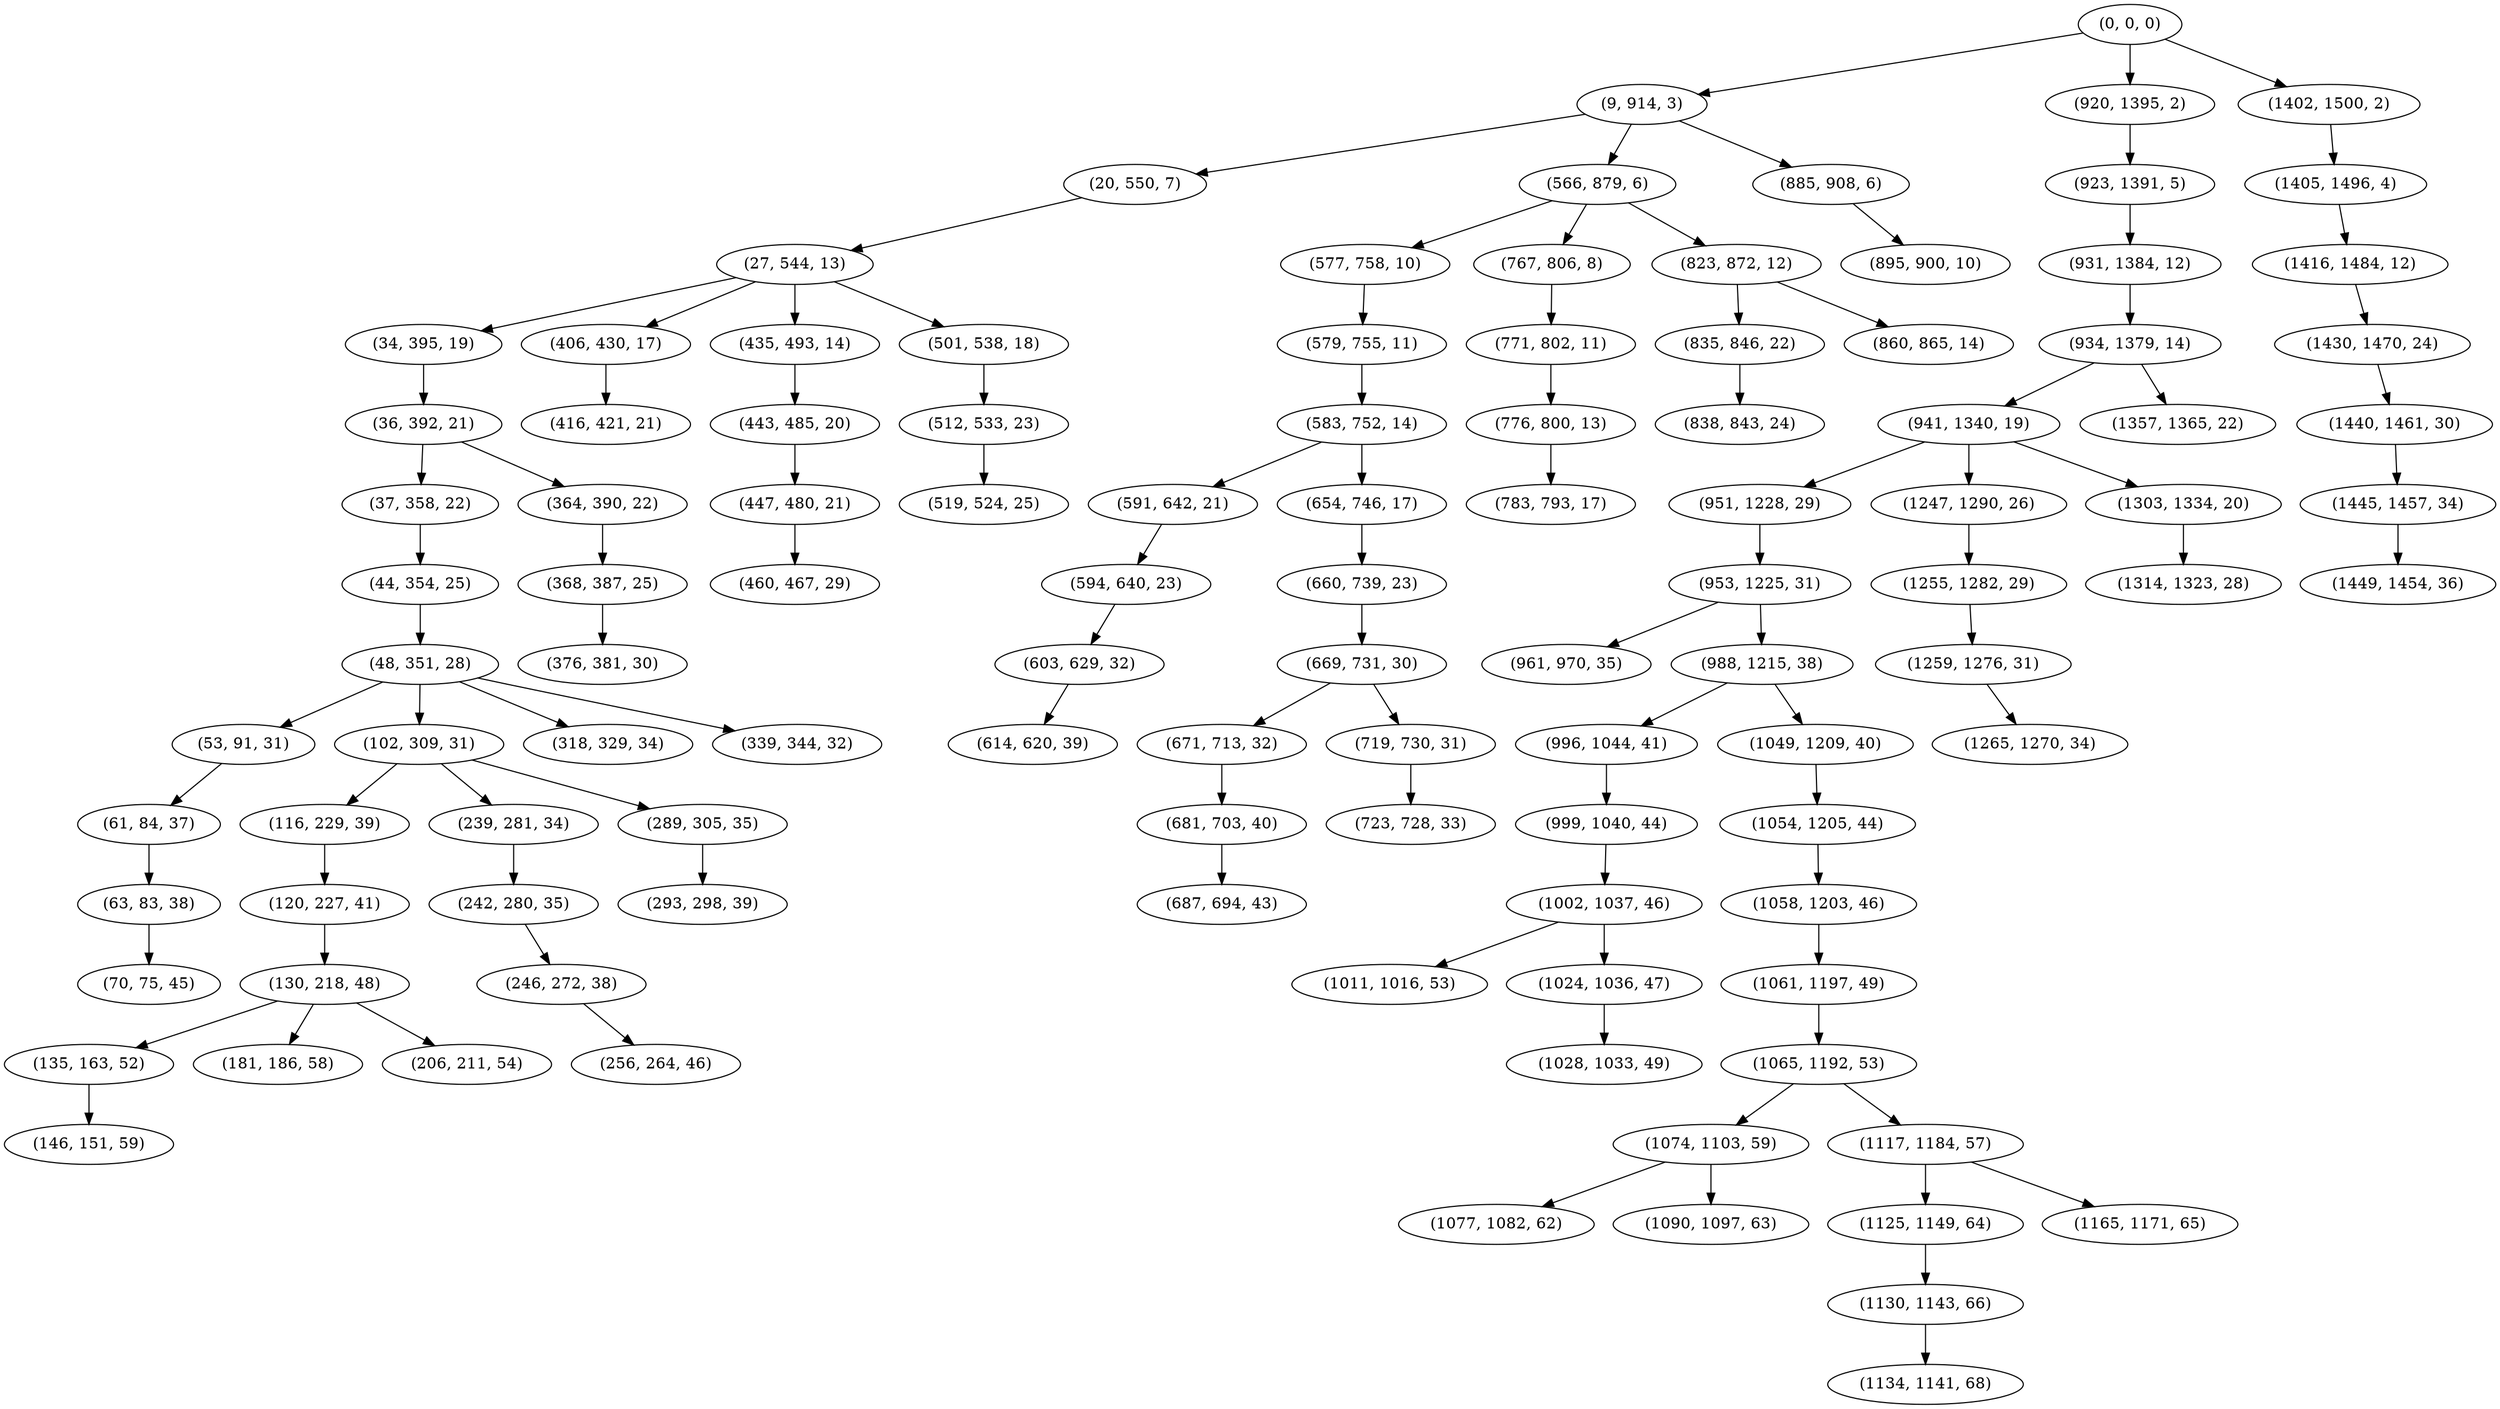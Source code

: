 digraph tree {
    "(0, 0, 0)";
    "(9, 914, 3)";
    "(20, 550, 7)";
    "(27, 544, 13)";
    "(34, 395, 19)";
    "(36, 392, 21)";
    "(37, 358, 22)";
    "(44, 354, 25)";
    "(48, 351, 28)";
    "(53, 91, 31)";
    "(61, 84, 37)";
    "(63, 83, 38)";
    "(70, 75, 45)";
    "(102, 309, 31)";
    "(116, 229, 39)";
    "(120, 227, 41)";
    "(130, 218, 48)";
    "(135, 163, 52)";
    "(146, 151, 59)";
    "(181, 186, 58)";
    "(206, 211, 54)";
    "(239, 281, 34)";
    "(242, 280, 35)";
    "(246, 272, 38)";
    "(256, 264, 46)";
    "(289, 305, 35)";
    "(293, 298, 39)";
    "(318, 329, 34)";
    "(339, 344, 32)";
    "(364, 390, 22)";
    "(368, 387, 25)";
    "(376, 381, 30)";
    "(406, 430, 17)";
    "(416, 421, 21)";
    "(435, 493, 14)";
    "(443, 485, 20)";
    "(447, 480, 21)";
    "(460, 467, 29)";
    "(501, 538, 18)";
    "(512, 533, 23)";
    "(519, 524, 25)";
    "(566, 879, 6)";
    "(577, 758, 10)";
    "(579, 755, 11)";
    "(583, 752, 14)";
    "(591, 642, 21)";
    "(594, 640, 23)";
    "(603, 629, 32)";
    "(614, 620, 39)";
    "(654, 746, 17)";
    "(660, 739, 23)";
    "(669, 731, 30)";
    "(671, 713, 32)";
    "(681, 703, 40)";
    "(687, 694, 43)";
    "(719, 730, 31)";
    "(723, 728, 33)";
    "(767, 806, 8)";
    "(771, 802, 11)";
    "(776, 800, 13)";
    "(783, 793, 17)";
    "(823, 872, 12)";
    "(835, 846, 22)";
    "(838, 843, 24)";
    "(860, 865, 14)";
    "(885, 908, 6)";
    "(895, 900, 10)";
    "(920, 1395, 2)";
    "(923, 1391, 5)";
    "(931, 1384, 12)";
    "(934, 1379, 14)";
    "(941, 1340, 19)";
    "(951, 1228, 29)";
    "(953, 1225, 31)";
    "(961, 970, 35)";
    "(988, 1215, 38)";
    "(996, 1044, 41)";
    "(999, 1040, 44)";
    "(1002, 1037, 46)";
    "(1011, 1016, 53)";
    "(1024, 1036, 47)";
    "(1028, 1033, 49)";
    "(1049, 1209, 40)";
    "(1054, 1205, 44)";
    "(1058, 1203, 46)";
    "(1061, 1197, 49)";
    "(1065, 1192, 53)";
    "(1074, 1103, 59)";
    "(1077, 1082, 62)";
    "(1090, 1097, 63)";
    "(1117, 1184, 57)";
    "(1125, 1149, 64)";
    "(1130, 1143, 66)";
    "(1134, 1141, 68)";
    "(1165, 1171, 65)";
    "(1247, 1290, 26)";
    "(1255, 1282, 29)";
    "(1259, 1276, 31)";
    "(1265, 1270, 34)";
    "(1303, 1334, 20)";
    "(1314, 1323, 28)";
    "(1357, 1365, 22)";
    "(1402, 1500, 2)";
    "(1405, 1496, 4)";
    "(1416, 1484, 12)";
    "(1430, 1470, 24)";
    "(1440, 1461, 30)";
    "(1445, 1457, 34)";
    "(1449, 1454, 36)";
    "(0, 0, 0)" -> "(9, 914, 3)";
    "(0, 0, 0)" -> "(920, 1395, 2)";
    "(0, 0, 0)" -> "(1402, 1500, 2)";
    "(9, 914, 3)" -> "(20, 550, 7)";
    "(9, 914, 3)" -> "(566, 879, 6)";
    "(9, 914, 3)" -> "(885, 908, 6)";
    "(20, 550, 7)" -> "(27, 544, 13)";
    "(27, 544, 13)" -> "(34, 395, 19)";
    "(27, 544, 13)" -> "(406, 430, 17)";
    "(27, 544, 13)" -> "(435, 493, 14)";
    "(27, 544, 13)" -> "(501, 538, 18)";
    "(34, 395, 19)" -> "(36, 392, 21)";
    "(36, 392, 21)" -> "(37, 358, 22)";
    "(36, 392, 21)" -> "(364, 390, 22)";
    "(37, 358, 22)" -> "(44, 354, 25)";
    "(44, 354, 25)" -> "(48, 351, 28)";
    "(48, 351, 28)" -> "(53, 91, 31)";
    "(48, 351, 28)" -> "(102, 309, 31)";
    "(48, 351, 28)" -> "(318, 329, 34)";
    "(48, 351, 28)" -> "(339, 344, 32)";
    "(53, 91, 31)" -> "(61, 84, 37)";
    "(61, 84, 37)" -> "(63, 83, 38)";
    "(63, 83, 38)" -> "(70, 75, 45)";
    "(102, 309, 31)" -> "(116, 229, 39)";
    "(102, 309, 31)" -> "(239, 281, 34)";
    "(102, 309, 31)" -> "(289, 305, 35)";
    "(116, 229, 39)" -> "(120, 227, 41)";
    "(120, 227, 41)" -> "(130, 218, 48)";
    "(130, 218, 48)" -> "(135, 163, 52)";
    "(130, 218, 48)" -> "(181, 186, 58)";
    "(130, 218, 48)" -> "(206, 211, 54)";
    "(135, 163, 52)" -> "(146, 151, 59)";
    "(239, 281, 34)" -> "(242, 280, 35)";
    "(242, 280, 35)" -> "(246, 272, 38)";
    "(246, 272, 38)" -> "(256, 264, 46)";
    "(289, 305, 35)" -> "(293, 298, 39)";
    "(364, 390, 22)" -> "(368, 387, 25)";
    "(368, 387, 25)" -> "(376, 381, 30)";
    "(406, 430, 17)" -> "(416, 421, 21)";
    "(435, 493, 14)" -> "(443, 485, 20)";
    "(443, 485, 20)" -> "(447, 480, 21)";
    "(447, 480, 21)" -> "(460, 467, 29)";
    "(501, 538, 18)" -> "(512, 533, 23)";
    "(512, 533, 23)" -> "(519, 524, 25)";
    "(566, 879, 6)" -> "(577, 758, 10)";
    "(566, 879, 6)" -> "(767, 806, 8)";
    "(566, 879, 6)" -> "(823, 872, 12)";
    "(577, 758, 10)" -> "(579, 755, 11)";
    "(579, 755, 11)" -> "(583, 752, 14)";
    "(583, 752, 14)" -> "(591, 642, 21)";
    "(583, 752, 14)" -> "(654, 746, 17)";
    "(591, 642, 21)" -> "(594, 640, 23)";
    "(594, 640, 23)" -> "(603, 629, 32)";
    "(603, 629, 32)" -> "(614, 620, 39)";
    "(654, 746, 17)" -> "(660, 739, 23)";
    "(660, 739, 23)" -> "(669, 731, 30)";
    "(669, 731, 30)" -> "(671, 713, 32)";
    "(669, 731, 30)" -> "(719, 730, 31)";
    "(671, 713, 32)" -> "(681, 703, 40)";
    "(681, 703, 40)" -> "(687, 694, 43)";
    "(719, 730, 31)" -> "(723, 728, 33)";
    "(767, 806, 8)" -> "(771, 802, 11)";
    "(771, 802, 11)" -> "(776, 800, 13)";
    "(776, 800, 13)" -> "(783, 793, 17)";
    "(823, 872, 12)" -> "(835, 846, 22)";
    "(823, 872, 12)" -> "(860, 865, 14)";
    "(835, 846, 22)" -> "(838, 843, 24)";
    "(885, 908, 6)" -> "(895, 900, 10)";
    "(920, 1395, 2)" -> "(923, 1391, 5)";
    "(923, 1391, 5)" -> "(931, 1384, 12)";
    "(931, 1384, 12)" -> "(934, 1379, 14)";
    "(934, 1379, 14)" -> "(941, 1340, 19)";
    "(934, 1379, 14)" -> "(1357, 1365, 22)";
    "(941, 1340, 19)" -> "(951, 1228, 29)";
    "(941, 1340, 19)" -> "(1247, 1290, 26)";
    "(941, 1340, 19)" -> "(1303, 1334, 20)";
    "(951, 1228, 29)" -> "(953, 1225, 31)";
    "(953, 1225, 31)" -> "(961, 970, 35)";
    "(953, 1225, 31)" -> "(988, 1215, 38)";
    "(988, 1215, 38)" -> "(996, 1044, 41)";
    "(988, 1215, 38)" -> "(1049, 1209, 40)";
    "(996, 1044, 41)" -> "(999, 1040, 44)";
    "(999, 1040, 44)" -> "(1002, 1037, 46)";
    "(1002, 1037, 46)" -> "(1011, 1016, 53)";
    "(1002, 1037, 46)" -> "(1024, 1036, 47)";
    "(1024, 1036, 47)" -> "(1028, 1033, 49)";
    "(1049, 1209, 40)" -> "(1054, 1205, 44)";
    "(1054, 1205, 44)" -> "(1058, 1203, 46)";
    "(1058, 1203, 46)" -> "(1061, 1197, 49)";
    "(1061, 1197, 49)" -> "(1065, 1192, 53)";
    "(1065, 1192, 53)" -> "(1074, 1103, 59)";
    "(1065, 1192, 53)" -> "(1117, 1184, 57)";
    "(1074, 1103, 59)" -> "(1077, 1082, 62)";
    "(1074, 1103, 59)" -> "(1090, 1097, 63)";
    "(1117, 1184, 57)" -> "(1125, 1149, 64)";
    "(1117, 1184, 57)" -> "(1165, 1171, 65)";
    "(1125, 1149, 64)" -> "(1130, 1143, 66)";
    "(1130, 1143, 66)" -> "(1134, 1141, 68)";
    "(1247, 1290, 26)" -> "(1255, 1282, 29)";
    "(1255, 1282, 29)" -> "(1259, 1276, 31)";
    "(1259, 1276, 31)" -> "(1265, 1270, 34)";
    "(1303, 1334, 20)" -> "(1314, 1323, 28)";
    "(1402, 1500, 2)" -> "(1405, 1496, 4)";
    "(1405, 1496, 4)" -> "(1416, 1484, 12)";
    "(1416, 1484, 12)" -> "(1430, 1470, 24)";
    "(1430, 1470, 24)" -> "(1440, 1461, 30)";
    "(1440, 1461, 30)" -> "(1445, 1457, 34)";
    "(1445, 1457, 34)" -> "(1449, 1454, 36)";
}
